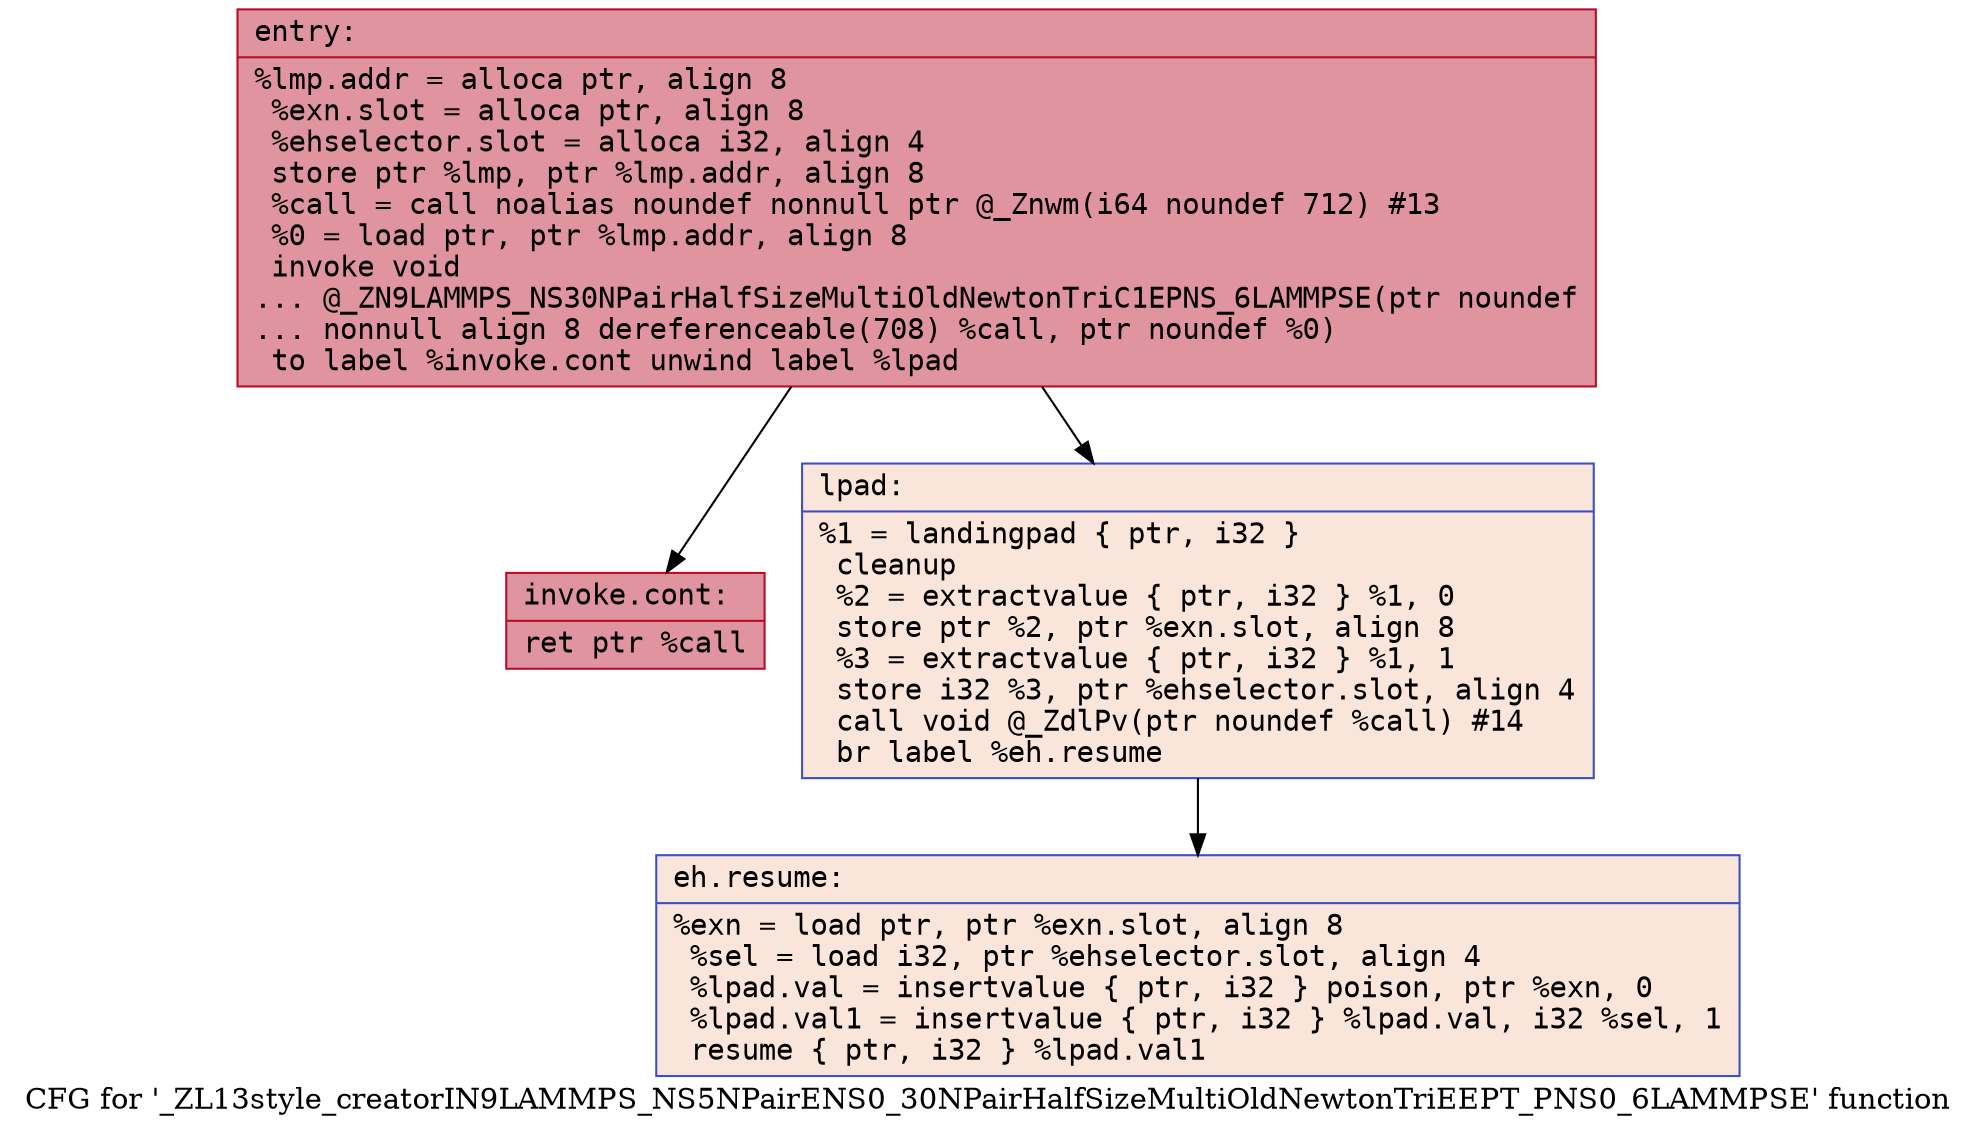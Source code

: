 digraph "CFG for '_ZL13style_creatorIN9LAMMPS_NS5NPairENS0_30NPairHalfSizeMultiOldNewtonTriEEPT_PNS0_6LAMMPSE' function" {
	label="CFG for '_ZL13style_creatorIN9LAMMPS_NS5NPairENS0_30NPairHalfSizeMultiOldNewtonTriEEPT_PNS0_6LAMMPSE' function";

	Node0x5563bdf369d0 [shape=record,color="#b70d28ff", style=filled, fillcolor="#b70d2870" fontname="Courier",label="{entry:\l|  %lmp.addr = alloca ptr, align 8\l  %exn.slot = alloca ptr, align 8\l  %ehselector.slot = alloca i32, align 4\l  store ptr %lmp, ptr %lmp.addr, align 8\l  %call = call noalias noundef nonnull ptr @_Znwm(i64 noundef 712) #13\l  %0 = load ptr, ptr %lmp.addr, align 8\l  invoke void\l... @_ZN9LAMMPS_NS30NPairHalfSizeMultiOldNewtonTriC1EPNS_6LAMMPSE(ptr noundef\l... nonnull align 8 dereferenceable(708) %call, ptr noundef %0)\l          to label %invoke.cont unwind label %lpad\l}"];
	Node0x5563bdf369d0 -> Node0x5563bdf36e30[tooltip="entry -> invoke.cont\nProbability 100.00%" ];
	Node0x5563bdf369d0 -> Node0x5563bdf36eb0[tooltip="entry -> lpad\nProbability 0.00%" ];
	Node0x5563bdf36e30 [shape=record,color="#b70d28ff", style=filled, fillcolor="#b70d2870" fontname="Courier",label="{invoke.cont:\l|  ret ptr %call\l}"];
	Node0x5563bdf36eb0 [shape=record,color="#3d50c3ff", style=filled, fillcolor="#f4c5ad70" fontname="Courier",label="{lpad:\l|  %1 = landingpad \{ ptr, i32 \}\l          cleanup\l  %2 = extractvalue \{ ptr, i32 \} %1, 0\l  store ptr %2, ptr %exn.slot, align 8\l  %3 = extractvalue \{ ptr, i32 \} %1, 1\l  store i32 %3, ptr %ehselector.slot, align 4\l  call void @_ZdlPv(ptr noundef %call) #14\l  br label %eh.resume\l}"];
	Node0x5563bdf36eb0 -> Node0x5563bdf37530[tooltip="lpad -> eh.resume\nProbability 100.00%" ];
	Node0x5563bdf37530 [shape=record,color="#3d50c3ff", style=filled, fillcolor="#f4c5ad70" fontname="Courier",label="{eh.resume:\l|  %exn = load ptr, ptr %exn.slot, align 8\l  %sel = load i32, ptr %ehselector.slot, align 4\l  %lpad.val = insertvalue \{ ptr, i32 \} poison, ptr %exn, 0\l  %lpad.val1 = insertvalue \{ ptr, i32 \} %lpad.val, i32 %sel, 1\l  resume \{ ptr, i32 \} %lpad.val1\l}"];
}
